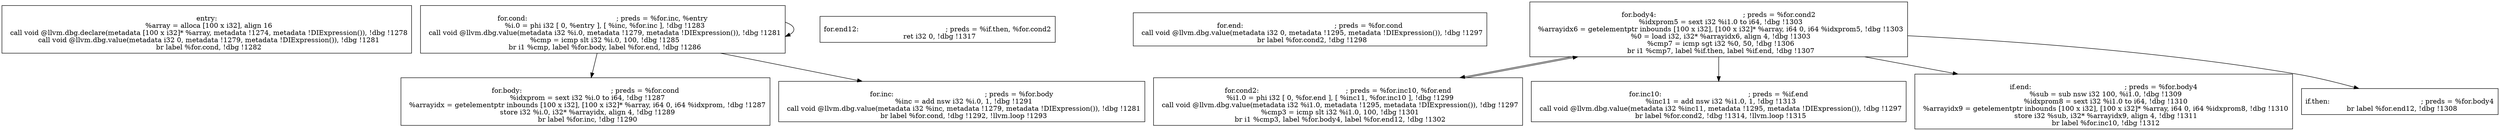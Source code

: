 
digraph G {


node14 [label="
entry:
  %array = alloca [100 x i32], align 16
  call void @llvm.dbg.declare(metadata [100 x i32]* %array, metadata !1274, metadata !DIExpression()), !dbg !1278
  call void @llvm.dbg.value(metadata i32 0, metadata !1279, metadata !DIExpression()), !dbg !1281
  br label %for.cond, !dbg !1282
",shape=rectangle ]
node13 [label="
for.cond:                                         ; preds = %for.inc, %entry
  %i.0 = phi i32 [ 0, %entry ], [ %inc, %for.inc ], !dbg !1283
  call void @llvm.dbg.value(metadata i32 %i.0, metadata !1279, metadata !DIExpression()), !dbg !1281
  %cmp = icmp slt i32 %i.0, 100, !dbg !1285
  br i1 %cmp, label %for.body, label %for.end, !dbg !1286
",shape=rectangle ]
node12 [label="
for.end12:                                        ; preds = %if.then, %for.cond2
  ret i32 0, !dbg !1317
",shape=rectangle ]
node11 [label="
for.end:                                          ; preds = %for.cond
  call void @llvm.dbg.value(metadata i32 0, metadata !1295, metadata !DIExpression()), !dbg !1297
  br label %for.cond2, !dbg !1298
",shape=rectangle ]
node5 [label="
for.inc10:                                        ; preds = %if.end
  %inc11 = add nsw i32 %i1.0, 1, !dbg !1313
  call void @llvm.dbg.value(metadata i32 %inc11, metadata !1295, metadata !DIExpression()), !dbg !1297
  br label %for.cond2, !dbg !1314, !llvm.loop !1315
",shape=rectangle ]
node15 [label="
for.cond2:                                        ; preds = %for.inc10, %for.end
  %i1.0 = phi i32 [ 0, %for.end ], [ %inc11, %for.inc10 ], !dbg !1299
  call void @llvm.dbg.value(metadata i32 %i1.0, metadata !1295, metadata !DIExpression()), !dbg !1297
  %cmp3 = icmp slt i32 %i1.0, 100, !dbg !1301
  br i1 %cmp3, label %for.body4, label %for.end12, !dbg !1302
",shape=rectangle ]
node8 [label="
for.body4:                                        ; preds = %for.cond2
  %idxprom5 = sext i32 %i1.0 to i64, !dbg !1303
  %arrayidx6 = getelementptr inbounds [100 x i32], [100 x i32]* %array, i64 0, i64 %idxprom5, !dbg !1303
  %0 = load i32, i32* %arrayidx6, align 4, !dbg !1303
  %cmp7 = icmp sgt i32 %0, 50, !dbg !1306
  br i1 %cmp7, label %if.then, label %if.end, !dbg !1307
",shape=rectangle ]
node6 [label="
if.end:                                           ; preds = %for.body4
  %sub = sub nsw i32 100, %i1.0, !dbg !1309
  %idxprom8 = sext i32 %i1.0 to i64, !dbg !1310
  %arrayidx9 = getelementptr inbounds [100 x i32], [100 x i32]* %array, i64 0, i64 %idxprom8, !dbg !1310
  store i32 %sub, i32* %arrayidx9, align 4, !dbg !1311
  br label %for.inc10, !dbg !1312
",shape=rectangle ]
node7 [label="
if.then:                                          ; preds = %for.body4
  br label %for.end12, !dbg !1308
",shape=rectangle ]
node9 [label="
for.body:                                         ; preds = %for.cond
  %idxprom = sext i32 %i.0 to i64, !dbg !1287
  %arrayidx = getelementptr inbounds [100 x i32], [100 x i32]* %array, i64 0, i64 %idxprom, !dbg !1287
  store i32 %i.0, i32* %arrayidx, align 4, !dbg !1289
  br label %for.inc, !dbg !1290
",shape=rectangle ]
node10 [label="
for.inc:                                          ; preds = %for.body
  %inc = add nsw i32 %i.0, 1, !dbg !1291
  call void @llvm.dbg.value(metadata i32 %inc, metadata !1279, metadata !DIExpression()), !dbg !1281
  br label %for.cond, !dbg !1292, !llvm.loop !1293
",shape=rectangle ]

node8->node7 [ ]
node13->node9 [ ]
node13->node10 [ ]
node8->node5 [ ]
node13->node13 [ ]
node8->node6 [ ]
node15->node8 [ ]
node8->node15 [ ]


}

